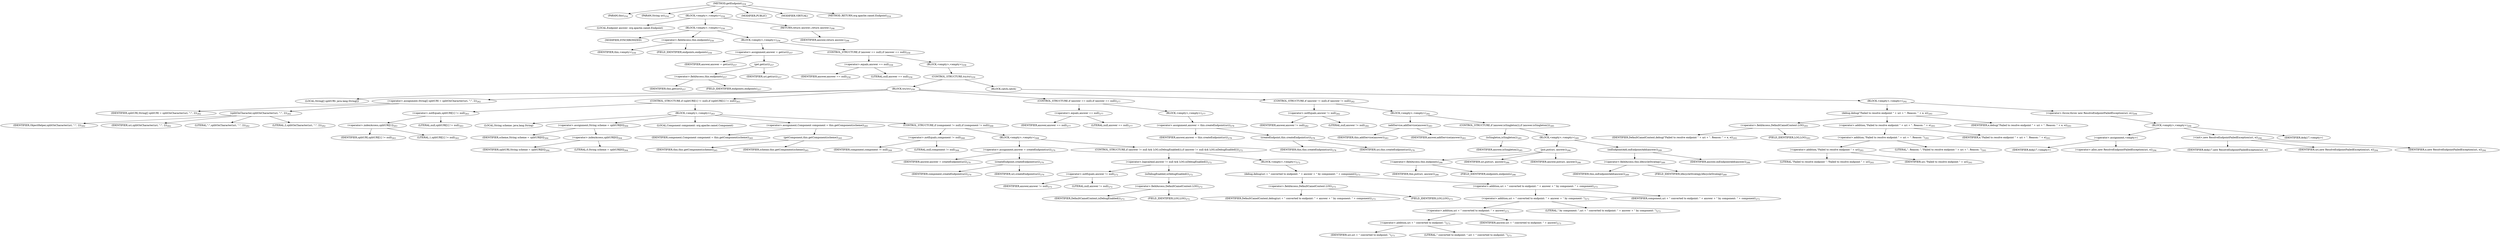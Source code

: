 digraph "getEndpoint" {  
"768" [label = <(METHOD,getEndpoint)<SUB>254</SUB>> ]
"28" [label = <(PARAM,this)<SUB>254</SUB>> ]
"769" [label = <(PARAM,String uri)<SUB>254</SUB>> ]
"770" [label = <(BLOCK,&lt;empty&gt;,&lt;empty&gt;)<SUB>254</SUB>> ]
"771" [label = <(LOCAL,Endpoint answer: org.apache.camel.Endpoint)> ]
"772" [label = <(BLOCK,&lt;empty&gt;,&lt;empty&gt;)<SUB>256</SUB>> ]
"773" [label = <(MODIFIER,SYNCHRONIZED)> ]
"774" [label = <(&lt;operator&gt;.fieldAccess,this.endpoints)<SUB>256</SUB>> ]
"775" [label = <(IDENTIFIER,this,&lt;empty&gt;)<SUB>256</SUB>> ]
"776" [label = <(FIELD_IDENTIFIER,endpoints,endpoints)<SUB>256</SUB>> ]
"777" [label = <(BLOCK,&lt;empty&gt;,&lt;empty&gt;)<SUB>256</SUB>> ]
"778" [label = <(&lt;operator&gt;.assignment,answer = get(uri))<SUB>257</SUB>> ]
"779" [label = <(IDENTIFIER,answer,answer = get(uri))<SUB>257</SUB>> ]
"780" [label = <(get,get(uri))<SUB>257</SUB>> ]
"781" [label = <(&lt;operator&gt;.fieldAccess,this.endpoints)<SUB>257</SUB>> ]
"782" [label = <(IDENTIFIER,this,get(uri))<SUB>257</SUB>> ]
"783" [label = <(FIELD_IDENTIFIER,endpoints,endpoints)<SUB>257</SUB>> ]
"784" [label = <(IDENTIFIER,uri,get(uri))<SUB>257</SUB>> ]
"785" [label = <(CONTROL_STRUCTURE,if (answer == null),if (answer == null))<SUB>258</SUB>> ]
"786" [label = <(&lt;operator&gt;.equals,answer == null)<SUB>258</SUB>> ]
"787" [label = <(IDENTIFIER,answer,answer == null)<SUB>258</SUB>> ]
"788" [label = <(LITERAL,null,answer == null)<SUB>258</SUB>> ]
"789" [label = <(BLOCK,&lt;empty&gt;,&lt;empty&gt;)<SUB>258</SUB>> ]
"790" [label = <(CONTROL_STRUCTURE,try,try)<SUB>259</SUB>> ]
"791" [label = <(BLOCK,try,try)<SUB>259</SUB>> ]
"792" [label = <(LOCAL,String[] splitURI: java.lang.String[])> ]
"793" [label = <(&lt;operator&gt;.assignment,String[] splitURI = splitOnCharacter(uri, &quot;:&quot;, 2))<SUB>262</SUB>> ]
"794" [label = <(IDENTIFIER,splitURI,String[] splitURI = splitOnCharacter(uri, &quot;:&quot;, 2))<SUB>262</SUB>> ]
"795" [label = <(splitOnCharacter,splitOnCharacter(uri, &quot;:&quot;, 2))<SUB>262</SUB>> ]
"796" [label = <(IDENTIFIER,ObjectHelper,splitOnCharacter(uri, &quot;:&quot;, 2))<SUB>262</SUB>> ]
"797" [label = <(IDENTIFIER,uri,splitOnCharacter(uri, &quot;:&quot;, 2))<SUB>262</SUB>> ]
"798" [label = <(LITERAL,&quot;:&quot;,splitOnCharacter(uri, &quot;:&quot;, 2))<SUB>262</SUB>> ]
"799" [label = <(LITERAL,2,splitOnCharacter(uri, &quot;:&quot;, 2))<SUB>262</SUB>> ]
"800" [label = <(CONTROL_STRUCTURE,if (splitURI[1] != null),if (splitURI[1] != null))<SUB>263</SUB>> ]
"801" [label = <(&lt;operator&gt;.notEquals,splitURI[1] != null)<SUB>263</SUB>> ]
"802" [label = <(&lt;operator&gt;.indexAccess,splitURI[1])<SUB>263</SUB>> ]
"803" [label = <(IDENTIFIER,splitURI,splitURI[1] != null)<SUB>263</SUB>> ]
"804" [label = <(LITERAL,1,splitURI[1] != null)<SUB>263</SUB>> ]
"805" [label = <(LITERAL,null,splitURI[1] != null)<SUB>263</SUB>> ]
"806" [label = <(BLOCK,&lt;empty&gt;,&lt;empty&gt;)<SUB>263</SUB>> ]
"807" [label = <(LOCAL,String scheme: java.lang.String)> ]
"808" [label = <(&lt;operator&gt;.assignment,String scheme = splitURI[0])<SUB>264</SUB>> ]
"809" [label = <(IDENTIFIER,scheme,String scheme = splitURI[0])<SUB>264</SUB>> ]
"810" [label = <(&lt;operator&gt;.indexAccess,splitURI[0])<SUB>264</SUB>> ]
"811" [label = <(IDENTIFIER,splitURI,String scheme = splitURI[0])<SUB>264</SUB>> ]
"812" [label = <(LITERAL,0,String scheme = splitURI[0])<SUB>264</SUB>> ]
"813" [label = <(LOCAL,Component component: org.apache.camel.Component)> ]
"814" [label = <(&lt;operator&gt;.assignment,Component component = this.getComponent(scheme))<SUB>265</SUB>> ]
"815" [label = <(IDENTIFIER,component,Component component = this.getComponent(scheme))<SUB>265</SUB>> ]
"816" [label = <(getComponent,this.getComponent(scheme))<SUB>265</SUB>> ]
"27" [label = <(IDENTIFIER,this,this.getComponent(scheme))<SUB>265</SUB>> ]
"817" [label = <(IDENTIFIER,scheme,this.getComponent(scheme))<SUB>265</SUB>> ]
"818" [label = <(CONTROL_STRUCTURE,if (component != null),if (component != null))<SUB>268</SUB>> ]
"819" [label = <(&lt;operator&gt;.notEquals,component != null)<SUB>268</SUB>> ]
"820" [label = <(IDENTIFIER,component,component != null)<SUB>268</SUB>> ]
"821" [label = <(LITERAL,null,component != null)<SUB>268</SUB>> ]
"822" [label = <(BLOCK,&lt;empty&gt;,&lt;empty&gt;)<SUB>268</SUB>> ]
"823" [label = <(&lt;operator&gt;.assignment,answer = createEndpoint(uri))<SUB>270</SUB>> ]
"824" [label = <(IDENTIFIER,answer,answer = createEndpoint(uri))<SUB>270</SUB>> ]
"825" [label = <(createEndpoint,createEndpoint(uri))<SUB>270</SUB>> ]
"826" [label = <(IDENTIFIER,component,createEndpoint(uri))<SUB>270</SUB>> ]
"827" [label = <(IDENTIFIER,uri,createEndpoint(uri))<SUB>270</SUB>> ]
"828" [label = <(CONTROL_STRUCTURE,if (answer != null &amp;&amp; LOG.isDebugEnabled()),if (answer != null &amp;&amp; LOG.isDebugEnabled()))<SUB>272</SUB>> ]
"829" [label = <(&lt;operator&gt;.logicalAnd,answer != null &amp;&amp; LOG.isDebugEnabled())<SUB>272</SUB>> ]
"830" [label = <(&lt;operator&gt;.notEquals,answer != null)<SUB>272</SUB>> ]
"831" [label = <(IDENTIFIER,answer,answer != null)<SUB>272</SUB>> ]
"832" [label = <(LITERAL,null,answer != null)<SUB>272</SUB>> ]
"833" [label = <(isDebugEnabled,isDebugEnabled())<SUB>272</SUB>> ]
"834" [label = <(&lt;operator&gt;.fieldAccess,DefaultCamelContext.LOG)<SUB>272</SUB>> ]
"835" [label = <(IDENTIFIER,DefaultCamelContext,isDebugEnabled())<SUB>272</SUB>> ]
"836" [label = <(FIELD_IDENTIFIER,LOG,LOG)<SUB>272</SUB>> ]
"837" [label = <(BLOCK,&lt;empty&gt;,&lt;empty&gt;)<SUB>272</SUB>> ]
"838" [label = <(debug,debug(uri + &quot; converted to endpoint: &quot; + answer + &quot; by component: &quot; + component))<SUB>273</SUB>> ]
"839" [label = <(&lt;operator&gt;.fieldAccess,DefaultCamelContext.LOG)<SUB>273</SUB>> ]
"840" [label = <(IDENTIFIER,DefaultCamelContext,debug(uri + &quot; converted to endpoint: &quot; + answer + &quot; by component: &quot; + component))<SUB>273</SUB>> ]
"841" [label = <(FIELD_IDENTIFIER,LOG,LOG)<SUB>273</SUB>> ]
"842" [label = <(&lt;operator&gt;.addition,uri + &quot; converted to endpoint: &quot; + answer + &quot; by component: &quot; + component)<SUB>273</SUB>> ]
"843" [label = <(&lt;operator&gt;.addition,uri + &quot; converted to endpoint: &quot; + answer + &quot; by component: &quot;)<SUB>273</SUB>> ]
"844" [label = <(&lt;operator&gt;.addition,uri + &quot; converted to endpoint: &quot; + answer)<SUB>273</SUB>> ]
"845" [label = <(&lt;operator&gt;.addition,uri + &quot; converted to endpoint: &quot;)<SUB>273</SUB>> ]
"846" [label = <(IDENTIFIER,uri,uri + &quot; converted to endpoint: &quot;)<SUB>273</SUB>> ]
"847" [label = <(LITERAL,&quot; converted to endpoint: &quot;,uri + &quot; converted to endpoint: &quot;)<SUB>273</SUB>> ]
"848" [label = <(IDENTIFIER,answer,uri + &quot; converted to endpoint: &quot; + answer)<SUB>273</SUB>> ]
"849" [label = <(LITERAL,&quot; by component: &quot;,uri + &quot; converted to endpoint: &quot; + answer + &quot; by component: &quot;)<SUB>273</SUB>> ]
"850" [label = <(IDENTIFIER,component,uri + &quot; converted to endpoint: &quot; + answer + &quot; by component: &quot; + component)<SUB>273</SUB>> ]
"851" [label = <(CONTROL_STRUCTURE,if (answer == null),if (answer == null))<SUB>277</SUB>> ]
"852" [label = <(&lt;operator&gt;.equals,answer == null)<SUB>277</SUB>> ]
"853" [label = <(IDENTIFIER,answer,answer == null)<SUB>277</SUB>> ]
"854" [label = <(LITERAL,null,answer == null)<SUB>277</SUB>> ]
"855" [label = <(BLOCK,&lt;empty&gt;,&lt;empty&gt;)<SUB>277</SUB>> ]
"856" [label = <(&lt;operator&gt;.assignment,answer = this.createEndpoint(uri))<SUB>278</SUB>> ]
"857" [label = <(IDENTIFIER,answer,answer = this.createEndpoint(uri))<SUB>278</SUB>> ]
"858" [label = <(createEndpoint,this.createEndpoint(uri))<SUB>278</SUB>> ]
"29" [label = <(IDENTIFIER,this,this.createEndpoint(uri))<SUB>278</SUB>> ]
"859" [label = <(IDENTIFIER,uri,this.createEndpoint(uri))<SUB>278</SUB>> ]
"860" [label = <(CONTROL_STRUCTURE,if (answer != null),if (answer != null))<SUB>282</SUB>> ]
"861" [label = <(&lt;operator&gt;.notEquals,answer != null)<SUB>282</SUB>> ]
"862" [label = <(IDENTIFIER,answer,answer != null)<SUB>282</SUB>> ]
"863" [label = <(LITERAL,null,answer != null)<SUB>282</SUB>> ]
"864" [label = <(BLOCK,&lt;empty&gt;,&lt;empty&gt;)<SUB>282</SUB>> ]
"865" [label = <(addService,addService(answer))<SUB>283</SUB>> ]
"30" [label = <(IDENTIFIER,this,addService(answer))<SUB>283</SUB>> ]
"866" [label = <(IDENTIFIER,answer,addService(answer))<SUB>283</SUB>> ]
"867" [label = <(CONTROL_STRUCTURE,if (answer.isSingleton()),if (answer.isSingleton()))<SUB>285</SUB>> ]
"868" [label = <(isSingleton,isSingleton())<SUB>285</SUB>> ]
"869" [label = <(IDENTIFIER,answer,isSingleton())<SUB>285</SUB>> ]
"870" [label = <(BLOCK,&lt;empty&gt;,&lt;empty&gt;)<SUB>285</SUB>> ]
"871" [label = <(put,put(uri, answer))<SUB>286</SUB>> ]
"872" [label = <(&lt;operator&gt;.fieldAccess,this.endpoints)<SUB>286</SUB>> ]
"873" [label = <(IDENTIFIER,this,put(uri, answer))<SUB>286</SUB>> ]
"874" [label = <(FIELD_IDENTIFIER,endpoints,endpoints)<SUB>286</SUB>> ]
"875" [label = <(IDENTIFIER,uri,put(uri, answer))<SUB>286</SUB>> ]
"876" [label = <(IDENTIFIER,answer,put(uri, answer))<SUB>286</SUB>> ]
"877" [label = <(onEndpointAdd,onEndpointAdd(answer))<SUB>289</SUB>> ]
"878" [label = <(&lt;operator&gt;.fieldAccess,this.lifecycleStrategy)<SUB>289</SUB>> ]
"879" [label = <(IDENTIFIER,this,onEndpointAdd(answer))<SUB>289</SUB>> ]
"880" [label = <(FIELD_IDENTIFIER,lifecycleStrategy,lifecycleStrategy)<SUB>289</SUB>> ]
"881" [label = <(IDENTIFIER,answer,onEndpointAdd(answer))<SUB>289</SUB>> ]
"882" [label = <(BLOCK,catch,catch)> ]
"883" [label = <(BLOCK,&lt;empty&gt;,&lt;empty&gt;)<SUB>292</SUB>> ]
"884" [label = <(debug,debug(&quot;Failed to resolve endpoint &quot; + uri + &quot;. Reason: &quot; + e, e))<SUB>293</SUB>> ]
"885" [label = <(&lt;operator&gt;.fieldAccess,DefaultCamelContext.LOG)<SUB>293</SUB>> ]
"886" [label = <(IDENTIFIER,DefaultCamelContext,debug(&quot;Failed to resolve endpoint &quot; + uri + &quot;. Reason: &quot; + e, e))<SUB>293</SUB>> ]
"887" [label = <(FIELD_IDENTIFIER,LOG,LOG)<SUB>293</SUB>> ]
"888" [label = <(&lt;operator&gt;.addition,&quot;Failed to resolve endpoint &quot; + uri + &quot;. Reason: &quot; + e)<SUB>293</SUB>> ]
"889" [label = <(&lt;operator&gt;.addition,&quot;Failed to resolve endpoint &quot; + uri + &quot;. Reason: &quot;)<SUB>293</SUB>> ]
"890" [label = <(&lt;operator&gt;.addition,&quot;Failed to resolve endpoint &quot; + uri)<SUB>293</SUB>> ]
"891" [label = <(LITERAL,&quot;Failed to resolve endpoint &quot;,&quot;Failed to resolve endpoint &quot; + uri)<SUB>293</SUB>> ]
"892" [label = <(IDENTIFIER,uri,&quot;Failed to resolve endpoint &quot; + uri)<SUB>293</SUB>> ]
"893" [label = <(LITERAL,&quot;. Reason: &quot;,&quot;Failed to resolve endpoint &quot; + uri + &quot;. Reason: &quot;)<SUB>293</SUB>> ]
"894" [label = <(IDENTIFIER,e,&quot;Failed to resolve endpoint &quot; + uri + &quot;. Reason: &quot; + e)<SUB>293</SUB>> ]
"895" [label = <(IDENTIFIER,e,debug(&quot;Failed to resolve endpoint &quot; + uri + &quot;. Reason: &quot; + e, e))<SUB>293</SUB>> ]
"896" [label = <(&lt;operator&gt;.throw,throw new ResolveEndpointFailedException(uri, e);)<SUB>294</SUB>> ]
"897" [label = <(BLOCK,&lt;empty&gt;,&lt;empty&gt;)<SUB>294</SUB>> ]
"898" [label = <(&lt;operator&gt;.assignment,&lt;empty&gt;)> ]
"899" [label = <(IDENTIFIER,$obj17,&lt;empty&gt;)> ]
"900" [label = <(&lt;operator&gt;.alloc,new ResolveEndpointFailedException(uri, e))<SUB>294</SUB>> ]
"901" [label = <(&lt;init&gt;,new ResolveEndpointFailedException(uri, e))<SUB>294</SUB>> ]
"902" [label = <(IDENTIFIER,$obj17,new ResolveEndpointFailedException(uri, e))> ]
"903" [label = <(IDENTIFIER,uri,new ResolveEndpointFailedException(uri, e))<SUB>294</SUB>> ]
"904" [label = <(IDENTIFIER,e,new ResolveEndpointFailedException(uri, e))<SUB>294</SUB>> ]
"905" [label = <(IDENTIFIER,$obj17,&lt;empty&gt;)> ]
"906" [label = <(RETURN,return answer;,return answer;)<SUB>298</SUB>> ]
"907" [label = <(IDENTIFIER,answer,return answer;)<SUB>298</SUB>> ]
"908" [label = <(MODIFIER,PUBLIC)> ]
"909" [label = <(MODIFIER,VIRTUAL)> ]
"910" [label = <(METHOD_RETURN,org.apache.camel.Endpoint)<SUB>254</SUB>> ]
  "768" -> "28" 
  "768" -> "769" 
  "768" -> "770" 
  "768" -> "908" 
  "768" -> "909" 
  "768" -> "910" 
  "770" -> "771" 
  "770" -> "772" 
  "770" -> "906" 
  "772" -> "773" 
  "772" -> "774" 
  "772" -> "777" 
  "774" -> "775" 
  "774" -> "776" 
  "777" -> "778" 
  "777" -> "785" 
  "778" -> "779" 
  "778" -> "780" 
  "780" -> "781" 
  "780" -> "784" 
  "781" -> "782" 
  "781" -> "783" 
  "785" -> "786" 
  "785" -> "789" 
  "786" -> "787" 
  "786" -> "788" 
  "789" -> "790" 
  "790" -> "791" 
  "790" -> "882" 
  "791" -> "792" 
  "791" -> "793" 
  "791" -> "800" 
  "791" -> "851" 
  "791" -> "860" 
  "793" -> "794" 
  "793" -> "795" 
  "795" -> "796" 
  "795" -> "797" 
  "795" -> "798" 
  "795" -> "799" 
  "800" -> "801" 
  "800" -> "806" 
  "801" -> "802" 
  "801" -> "805" 
  "802" -> "803" 
  "802" -> "804" 
  "806" -> "807" 
  "806" -> "808" 
  "806" -> "813" 
  "806" -> "814" 
  "806" -> "818" 
  "808" -> "809" 
  "808" -> "810" 
  "810" -> "811" 
  "810" -> "812" 
  "814" -> "815" 
  "814" -> "816" 
  "816" -> "27" 
  "816" -> "817" 
  "818" -> "819" 
  "818" -> "822" 
  "819" -> "820" 
  "819" -> "821" 
  "822" -> "823" 
  "822" -> "828" 
  "823" -> "824" 
  "823" -> "825" 
  "825" -> "826" 
  "825" -> "827" 
  "828" -> "829" 
  "828" -> "837" 
  "829" -> "830" 
  "829" -> "833" 
  "830" -> "831" 
  "830" -> "832" 
  "833" -> "834" 
  "834" -> "835" 
  "834" -> "836" 
  "837" -> "838" 
  "838" -> "839" 
  "838" -> "842" 
  "839" -> "840" 
  "839" -> "841" 
  "842" -> "843" 
  "842" -> "850" 
  "843" -> "844" 
  "843" -> "849" 
  "844" -> "845" 
  "844" -> "848" 
  "845" -> "846" 
  "845" -> "847" 
  "851" -> "852" 
  "851" -> "855" 
  "852" -> "853" 
  "852" -> "854" 
  "855" -> "856" 
  "856" -> "857" 
  "856" -> "858" 
  "858" -> "29" 
  "858" -> "859" 
  "860" -> "861" 
  "860" -> "864" 
  "861" -> "862" 
  "861" -> "863" 
  "864" -> "865" 
  "864" -> "867" 
  "865" -> "30" 
  "865" -> "866" 
  "867" -> "868" 
  "867" -> "870" 
  "868" -> "869" 
  "870" -> "871" 
  "870" -> "877" 
  "871" -> "872" 
  "871" -> "875" 
  "871" -> "876" 
  "872" -> "873" 
  "872" -> "874" 
  "877" -> "878" 
  "877" -> "881" 
  "878" -> "879" 
  "878" -> "880" 
  "882" -> "883" 
  "883" -> "884" 
  "883" -> "896" 
  "884" -> "885" 
  "884" -> "888" 
  "884" -> "895" 
  "885" -> "886" 
  "885" -> "887" 
  "888" -> "889" 
  "888" -> "894" 
  "889" -> "890" 
  "889" -> "893" 
  "890" -> "891" 
  "890" -> "892" 
  "896" -> "897" 
  "897" -> "898" 
  "897" -> "901" 
  "897" -> "905" 
  "898" -> "899" 
  "898" -> "900" 
  "901" -> "902" 
  "901" -> "903" 
  "901" -> "904" 
  "906" -> "907" 
}
